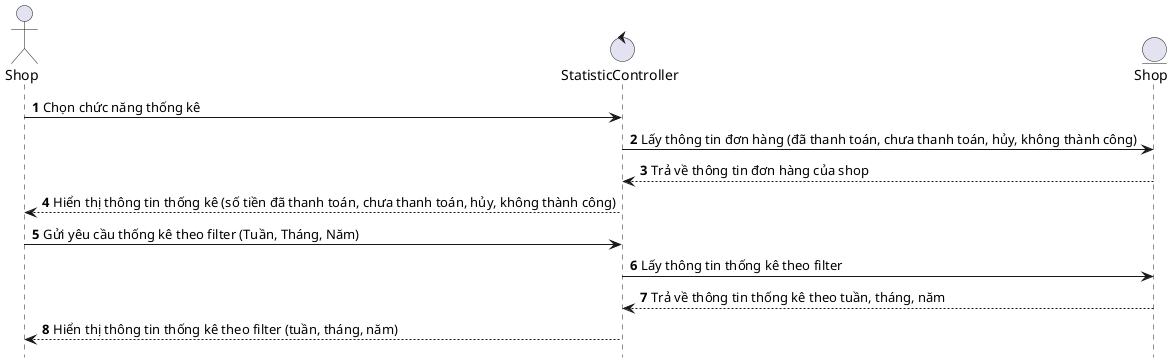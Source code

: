 @startuml OrderStatistics

hide footbox
autonumber
actor Shop as shop
control "StatisticController" as statisticController
entity "Shop" as shopEntity

shop -> statisticController: Chọn chức năng thống kê
statisticController -> shopEntity: Lấy thông tin đơn hàng (đã thanh toán, chưa thanh toán, hủy, không thành công)
shopEntity --> statisticController: Trả về thông tin đơn hàng của shop
statisticController --> shop: Hiển thị thông tin thống kê (số tiền đã thanh toán, chưa thanh toán, hủy, không thành công)

shop -> statisticController: Gửi yêu cầu thống kê theo filter (Tuần, Tháng, Năm)
statisticController -> shopEntity: Lấy thông tin thống kê theo filter
shopEntity --> statisticController: Trả về thông tin thống kê theo tuần, tháng, năm
statisticController --> shop: Hiển thị thông tin thống kê theo filter (tuần, tháng, năm)

@enduml
